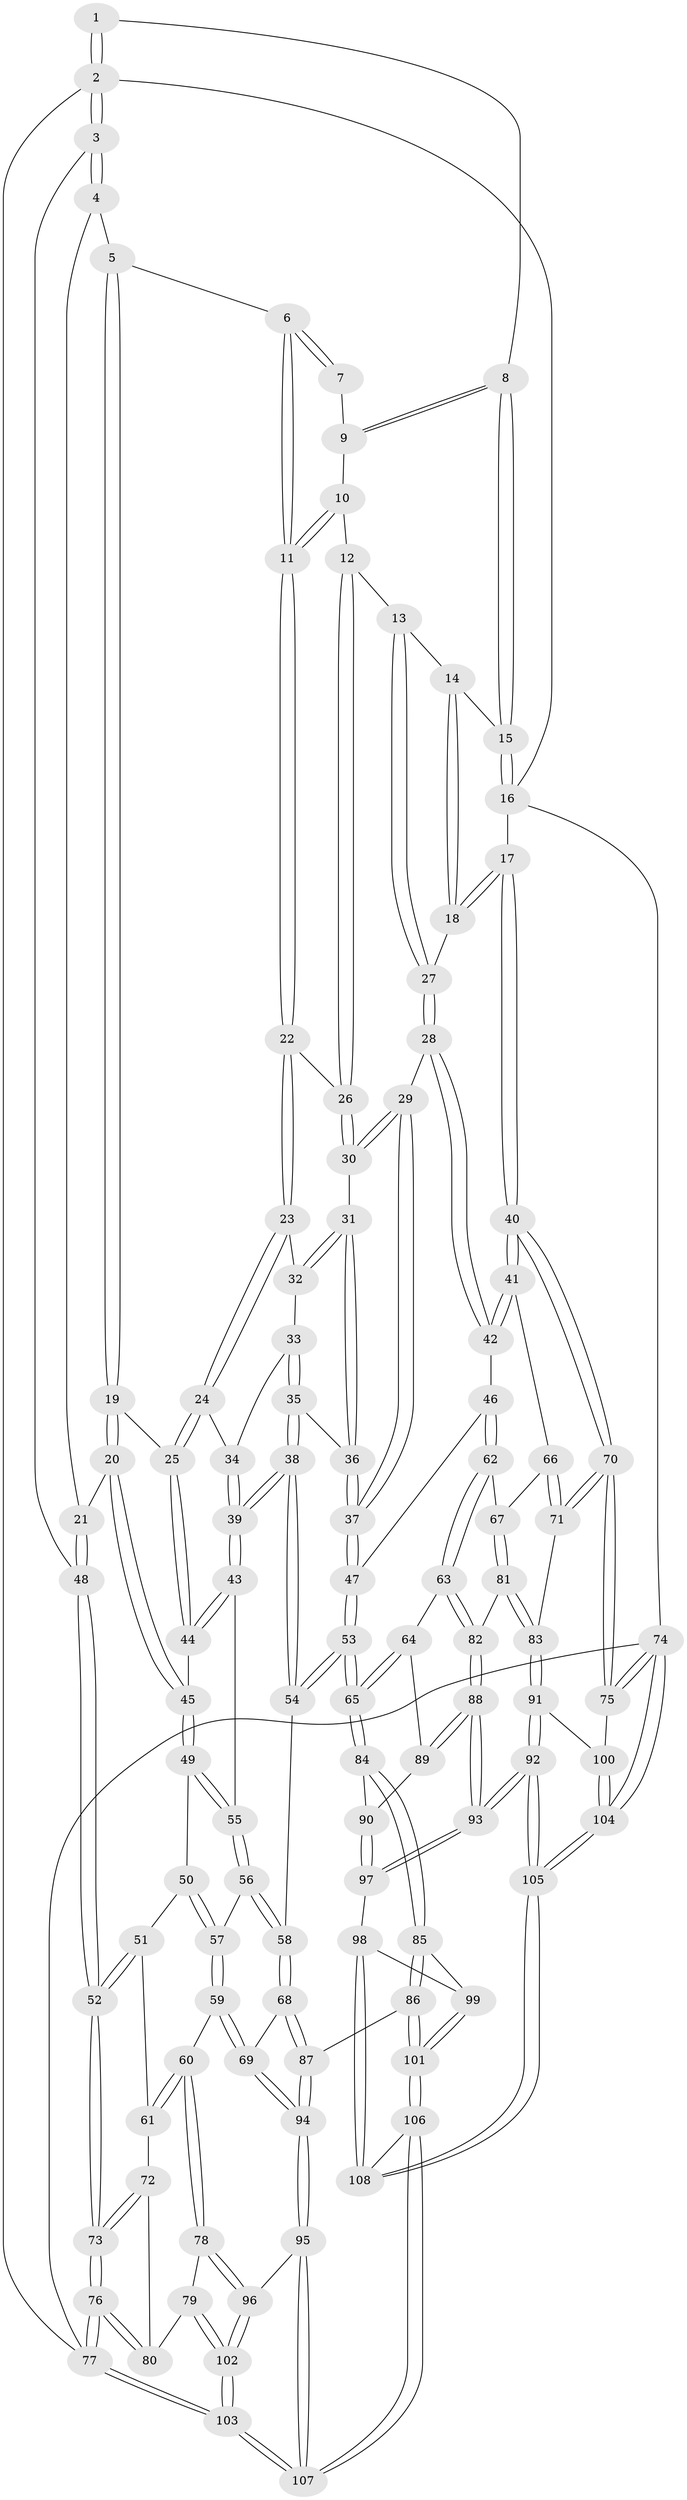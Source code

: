 // Generated by graph-tools (version 1.1) at 2025/50/03/09/25 03:50:58]
// undirected, 108 vertices, 267 edges
graph export_dot {
graph [start="1"]
  node [color=gray90,style=filled];
  1 [pos="+0.36491675792287503+0"];
  2 [pos="+0+0"];
  3 [pos="+0+0.11551068834646083"];
  4 [pos="+0.09171283838542559+0.1923534139495159"];
  5 [pos="+0.2848024514147705+0.18139125570651912"];
  6 [pos="+0.3086520080357779+0.17272040159241203"];
  7 [pos="+0.36375767140856013+0.033649164712177215"];
  8 [pos="+1+0"];
  9 [pos="+0.584324111038642+0.1336842635790909"];
  10 [pos="+0.611600965013227+0.22496507345767439"];
  11 [pos="+0.3696842500979655+0.2575570458155829"];
  12 [pos="+0.6646575115651832+0.2816988964669989"];
  13 [pos="+0.8022542287464883+0.2616402670714393"];
  14 [pos="+1+0"];
  15 [pos="+1+0"];
  16 [pos="+1+0"];
  17 [pos="+1+0.5234903787749663"];
  18 [pos="+0.9539644082642373+0.4224545623762564"];
  19 [pos="+0.1910417649305462+0.3986399964043451"];
  20 [pos="+0.1460516319089264+0.4399778670576573"];
  21 [pos="+0.14162999038818758+0.4393010766408715"];
  22 [pos="+0.3800944140073143+0.28462112946125323"];
  23 [pos="+0.37966196374889194+0.3719543762462615"];
  24 [pos="+0.3609054068145855+0.42174366112386225"];
  25 [pos="+0.35507080764361015+0.43093021790959957"];
  26 [pos="+0.6057465158511062+0.36127099188991735"];
  27 [pos="+0.8370644630059386+0.3974735953090046"];
  28 [pos="+0.8273233178971335+0.4206727415891532"];
  29 [pos="+0.7056658991723549+0.46173445897936854"];
  30 [pos="+0.6022371235715039+0.3943122382531509"];
  31 [pos="+0.5880841478294677+0.41620856641060294"];
  32 [pos="+0.48070745549623556+0.4212422866932023"];
  33 [pos="+0.4816477603708396+0.47400143111214244"];
  34 [pos="+0.4668776183842874+0.48667720306743517"];
  35 [pos="+0.5724347877798104+0.4892118381915638"];
  36 [pos="+0.5752965948953261+0.48614626506889197"];
  37 [pos="+0.6836715338904932+0.553865000662718"];
  38 [pos="+0.482215799002466+0.6568362090806512"];
  39 [pos="+0.4633097275221905+0.6385385045083835"];
  40 [pos="+1+0.6694469596187033"];
  41 [pos="+0.8977791810177492+0.6370091512314581"];
  42 [pos="+0.8368708736926475+0.6095226540481317"];
  43 [pos="+0.34700996563089753+0.5630114247758704"];
  44 [pos="+0.32712490115117515+0.5273002055187235"];
  45 [pos="+0.21040712708683995+0.5207949111425278"];
  46 [pos="+0.7259097480452604+0.6407266760179104"];
  47 [pos="+0.7174890720363692+0.6382568231191905"];
  48 [pos="+0+0.49847097181450745"];
  49 [pos="+0.1752058097039347+0.5858805529857993"];
  50 [pos="+0.11794636952547659+0.6291935493383635"];
  51 [pos="+0.047562141913881445+0.6394856634783687"];
  52 [pos="+0+0.5129662062043543"];
  53 [pos="+0.5106408015464982+0.6947200175917952"];
  54 [pos="+0.4923877668136494+0.6819394822108249"];
  55 [pos="+0.26289187636856276+0.6617236823465906"];
  56 [pos="+0.2555898689831853+0.6945544003908256"];
  57 [pos="+0.21800758335175338+0.7168522493409386"];
  58 [pos="+0.3641834154942176+0.7572341874333729"];
  59 [pos="+0.18000553898651095+0.8097829191101"];
  60 [pos="+0.17641442350875186+0.810564769891046"];
  61 [pos="+0.08145020538460984+0.7404301217769633"];
  62 [pos="+0.7328917107200369+0.7137797377086527"];
  63 [pos="+0.7169731513583623+0.7984656614881684"];
  64 [pos="+0.6660959095240876+0.8121117233892777"];
  65 [pos="+0.540259527625264+0.7972001601567102"];
  66 [pos="+0.8483605962680576+0.7638870004745043"];
  67 [pos="+0.821363228249831+0.7899650683650165"];
  68 [pos="+0.3259216410116109+0.834117587227322"];
  69 [pos="+0.22411230732698184+0.833280793262418"];
  70 [pos="+1+0.688433602590642"];
  71 [pos="+0.8944500093358042+0.8117876537124548"];
  72 [pos="+0.04190652654809078+0.7856298837454964"];
  73 [pos="+0+0.7679859914580139"];
  74 [pos="+1+1"];
  75 [pos="+1+0.7801796134722634"];
  76 [pos="+0+1"];
  77 [pos="+0+1"];
  78 [pos="+0.100934396352992+0.8998387653728025"];
  79 [pos="+0.0786465393545379+0.9024727103640142"];
  80 [pos="+0.03685175916051827+0.9028608583405118"];
  81 [pos="+0.8103937161176963+0.8347286331000598"];
  82 [pos="+0.7342945658015073+0.8196344633449993"];
  83 [pos="+0.8448742348673461+0.8876882160691274"];
  84 [pos="+0.539163671478292+0.8071459893135385"];
  85 [pos="+0.524644539098839+0.8526445272034425"];
  86 [pos="+0.4001519945296822+0.9213493153337758"];
  87 [pos="+0.3584856694581976+0.9011017811093442"];
  88 [pos="+0.7185871599766068+0.899225528617922"];
  89 [pos="+0.6694452347122049+0.8390452623420849"];
  90 [pos="+0.6644517304164992+0.8994603735847643"];
  91 [pos="+0.8474143712235185+0.8999254896011795"];
  92 [pos="+0.7268849656887998+0.9609214720596939"];
  93 [pos="+0.7144106753064803+0.9457798560905242"];
  94 [pos="+0.23963126100206858+1"];
  95 [pos="+0.2376373348959847+1"];
  96 [pos="+0.12105446219996+0.9245255640744325"];
  97 [pos="+0.6866982720798235+0.9334931649804202"];
  98 [pos="+0.5738873584350276+0.9438385789019604"];
  99 [pos="+0.5396868173098086+0.8921887582410901"];
  100 [pos="+0.8684505453155865+0.9131563129929203"];
  101 [pos="+0.43580148487516684+1"];
  102 [pos="+0.09659456425211865+1"];
  103 [pos="+0.08370970829277087+1"];
  104 [pos="+1+1"];
  105 [pos="+0.7082180518367532+1"];
  106 [pos="+0.45404108370420626+1"];
  107 [pos="+0.24946701382107872+1"];
  108 [pos="+0.5607865621266614+1"];
  1 -- 2;
  1 -- 2;
  1 -- 8;
  2 -- 3;
  2 -- 3;
  2 -- 16;
  2 -- 77;
  3 -- 4;
  3 -- 4;
  3 -- 48;
  4 -- 5;
  4 -- 21;
  5 -- 6;
  5 -- 19;
  5 -- 19;
  6 -- 7;
  6 -- 7;
  6 -- 11;
  6 -- 11;
  7 -- 9;
  8 -- 9;
  8 -- 9;
  8 -- 15;
  8 -- 15;
  9 -- 10;
  10 -- 11;
  10 -- 11;
  10 -- 12;
  11 -- 22;
  11 -- 22;
  12 -- 13;
  12 -- 26;
  12 -- 26;
  13 -- 14;
  13 -- 27;
  13 -- 27;
  14 -- 15;
  14 -- 18;
  14 -- 18;
  15 -- 16;
  15 -- 16;
  16 -- 17;
  16 -- 74;
  17 -- 18;
  17 -- 18;
  17 -- 40;
  17 -- 40;
  18 -- 27;
  19 -- 20;
  19 -- 20;
  19 -- 25;
  20 -- 21;
  20 -- 45;
  20 -- 45;
  21 -- 48;
  21 -- 48;
  22 -- 23;
  22 -- 23;
  22 -- 26;
  23 -- 24;
  23 -- 24;
  23 -- 32;
  24 -- 25;
  24 -- 25;
  24 -- 34;
  25 -- 44;
  25 -- 44;
  26 -- 30;
  26 -- 30;
  27 -- 28;
  27 -- 28;
  28 -- 29;
  28 -- 42;
  28 -- 42;
  29 -- 30;
  29 -- 30;
  29 -- 37;
  29 -- 37;
  30 -- 31;
  31 -- 32;
  31 -- 32;
  31 -- 36;
  31 -- 36;
  32 -- 33;
  33 -- 34;
  33 -- 35;
  33 -- 35;
  34 -- 39;
  34 -- 39;
  35 -- 36;
  35 -- 38;
  35 -- 38;
  36 -- 37;
  36 -- 37;
  37 -- 47;
  37 -- 47;
  38 -- 39;
  38 -- 39;
  38 -- 54;
  38 -- 54;
  39 -- 43;
  39 -- 43;
  40 -- 41;
  40 -- 41;
  40 -- 70;
  40 -- 70;
  41 -- 42;
  41 -- 42;
  41 -- 66;
  42 -- 46;
  43 -- 44;
  43 -- 44;
  43 -- 55;
  44 -- 45;
  45 -- 49;
  45 -- 49;
  46 -- 47;
  46 -- 62;
  46 -- 62;
  47 -- 53;
  47 -- 53;
  48 -- 52;
  48 -- 52;
  49 -- 50;
  49 -- 55;
  49 -- 55;
  50 -- 51;
  50 -- 57;
  50 -- 57;
  51 -- 52;
  51 -- 52;
  51 -- 61;
  52 -- 73;
  52 -- 73;
  53 -- 54;
  53 -- 54;
  53 -- 65;
  53 -- 65;
  54 -- 58;
  55 -- 56;
  55 -- 56;
  56 -- 57;
  56 -- 58;
  56 -- 58;
  57 -- 59;
  57 -- 59;
  58 -- 68;
  58 -- 68;
  59 -- 60;
  59 -- 69;
  59 -- 69;
  60 -- 61;
  60 -- 61;
  60 -- 78;
  60 -- 78;
  61 -- 72;
  62 -- 63;
  62 -- 63;
  62 -- 67;
  63 -- 64;
  63 -- 82;
  63 -- 82;
  64 -- 65;
  64 -- 65;
  64 -- 89;
  65 -- 84;
  65 -- 84;
  66 -- 67;
  66 -- 71;
  66 -- 71;
  67 -- 81;
  67 -- 81;
  68 -- 69;
  68 -- 87;
  68 -- 87;
  69 -- 94;
  69 -- 94;
  70 -- 71;
  70 -- 71;
  70 -- 75;
  70 -- 75;
  71 -- 83;
  72 -- 73;
  72 -- 73;
  72 -- 80;
  73 -- 76;
  73 -- 76;
  74 -- 75;
  74 -- 75;
  74 -- 104;
  74 -- 104;
  74 -- 77;
  75 -- 100;
  76 -- 77;
  76 -- 77;
  76 -- 80;
  76 -- 80;
  77 -- 103;
  77 -- 103;
  78 -- 79;
  78 -- 96;
  78 -- 96;
  79 -- 80;
  79 -- 102;
  79 -- 102;
  81 -- 82;
  81 -- 83;
  81 -- 83;
  82 -- 88;
  82 -- 88;
  83 -- 91;
  83 -- 91;
  84 -- 85;
  84 -- 85;
  84 -- 90;
  85 -- 86;
  85 -- 86;
  85 -- 99;
  86 -- 87;
  86 -- 101;
  86 -- 101;
  87 -- 94;
  87 -- 94;
  88 -- 89;
  88 -- 89;
  88 -- 93;
  88 -- 93;
  89 -- 90;
  90 -- 97;
  90 -- 97;
  91 -- 92;
  91 -- 92;
  91 -- 100;
  92 -- 93;
  92 -- 93;
  92 -- 105;
  92 -- 105;
  93 -- 97;
  93 -- 97;
  94 -- 95;
  94 -- 95;
  95 -- 96;
  95 -- 107;
  95 -- 107;
  96 -- 102;
  96 -- 102;
  97 -- 98;
  98 -- 99;
  98 -- 108;
  98 -- 108;
  99 -- 101;
  99 -- 101;
  100 -- 104;
  100 -- 104;
  101 -- 106;
  101 -- 106;
  102 -- 103;
  102 -- 103;
  103 -- 107;
  103 -- 107;
  104 -- 105;
  104 -- 105;
  105 -- 108;
  105 -- 108;
  106 -- 107;
  106 -- 107;
  106 -- 108;
}
